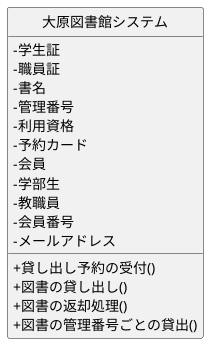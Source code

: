 @startuml Robodogクラス図
skinparam classAttributeIconSize 0
hide circle

class 大原図書館システム {
 -学生証
 -職員証
 -書名
 -管理番号
 -利用資格
 -予約カード
 -会員
 -学部生
 -教職員
 -会員番号
 -メールアドレス

 +貸し出し予約の受付()
 +図書の貸し出し()
 +図書の返却処理()
 +図書の管理番号ごとの貸出()
}

@enduml
